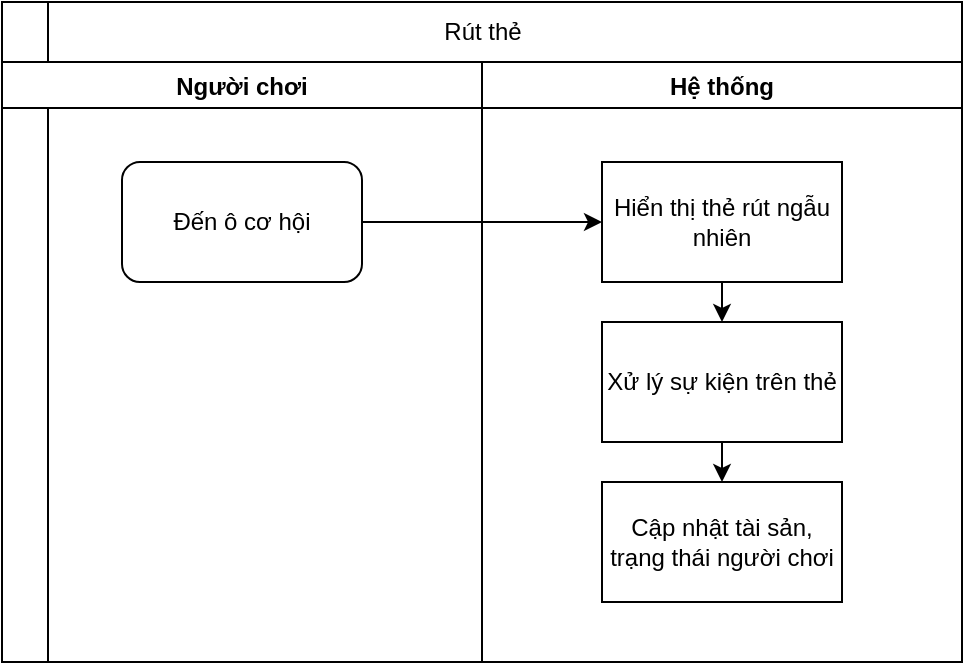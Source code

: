 <mxfile version="26.2.14">
  <diagram name="Rut_the" id="Rut_the">
    <mxGraphModel dx="1236" dy="535" grid="1" gridSize="10" guides="1" tooltips="1" connect="1" arrows="1" fold="1" page="1" pageScale="1" pageWidth="827" pageHeight="1169" math="0" shadow="0">
      <root>
        <mxCell id="0" />
        <mxCell id="1" parent="0" />
        <mxCell id="2" value="" style="swimlane;horizontal=0;" parent="1" vertex="1">
          <mxGeometry x="40" y="40" width="480" height="330" as="geometry" />
        </mxCell>
        <mxCell id="3" value="Người chơi" style="swimlane;horizontal=1;" parent="2" vertex="1">
          <mxGeometry y="30" width="240" height="300" as="geometry" />
        </mxCell>
        <mxCell id="Bb6sBgZ2o-7UQdskq0is-6" value="Đến ô cơ hội" style="rounded=1;whiteSpace=wrap;html=1;" parent="3" vertex="1">
          <mxGeometry x="60" y="50" width="120" height="60" as="geometry" />
        </mxCell>
        <mxCell id="4" value="Hệ thống" style="swimlane;horizontal=1;" parent="2" vertex="1">
          <mxGeometry x="240" y="30" width="240" height="300" as="geometry" />
        </mxCell>
        <mxCell id="Bb6sBgZ2o-7UQdskq0is-12" style="edgeStyle=orthogonalEdgeStyle;rounded=0;orthogonalLoop=1;jettySize=auto;html=1;exitX=0.5;exitY=1;exitDx=0;exitDy=0;entryX=0.5;entryY=0;entryDx=0;entryDy=0;" parent="4" source="Bb6sBgZ2o-7UQdskq0is-7" target="Bb6sBgZ2o-7UQdskq0is-8" edge="1">
          <mxGeometry relative="1" as="geometry" />
        </mxCell>
        <mxCell id="Bb6sBgZ2o-7UQdskq0is-7" value="Hiển thị thẻ rút ngẫu nhiên" style="rounded=0;whiteSpace=wrap;html=1;" parent="4" vertex="1">
          <mxGeometry x="60" y="50" width="120" height="60" as="geometry" />
        </mxCell>
        <mxCell id="Bb6sBgZ2o-7UQdskq0is-13" style="edgeStyle=orthogonalEdgeStyle;rounded=0;orthogonalLoop=1;jettySize=auto;html=1;exitX=0.5;exitY=1;exitDx=0;exitDy=0;entryX=0.5;entryY=0;entryDx=0;entryDy=0;" parent="4" source="Bb6sBgZ2o-7UQdskq0is-8" target="Bb6sBgZ2o-7UQdskq0is-10" edge="1">
          <mxGeometry relative="1" as="geometry" />
        </mxCell>
        <mxCell id="Bb6sBgZ2o-7UQdskq0is-8" value="Xử lý sự kiện trên thẻ" style="rounded=0;whiteSpace=wrap;html=1;" parent="4" vertex="1">
          <mxGeometry x="60" y="130" width="120" height="60" as="geometry" />
        </mxCell>
        <mxCell id="Bb6sBgZ2o-7UQdskq0is-10" value="Cập nhật tài sản, trạng thái người chơi" style="rounded=0;whiteSpace=wrap;html=1;" parent="4" vertex="1">
          <mxGeometry x="60" y="210" width="120" height="60" as="geometry" />
        </mxCell>
        <mxCell id="Bb6sBgZ2o-7UQdskq0is-5" value="Rút thẻ" style="text;html=1;align=center;verticalAlign=middle;resizable=0;points=[];autosize=1;strokeColor=none;fillColor=none;" parent="2" vertex="1">
          <mxGeometry x="210" width="60" height="30" as="geometry" />
        </mxCell>
        <mxCell id="Bb6sBgZ2o-7UQdskq0is-11" style="edgeStyle=orthogonalEdgeStyle;rounded=0;orthogonalLoop=1;jettySize=auto;html=1;exitX=1;exitY=0.5;exitDx=0;exitDy=0;entryX=0;entryY=0.5;entryDx=0;entryDy=0;" parent="2" source="Bb6sBgZ2o-7UQdskq0is-6" target="Bb6sBgZ2o-7UQdskq0is-7" edge="1">
          <mxGeometry relative="1" as="geometry" />
        </mxCell>
      </root>
    </mxGraphModel>
  </diagram>
</mxfile>
